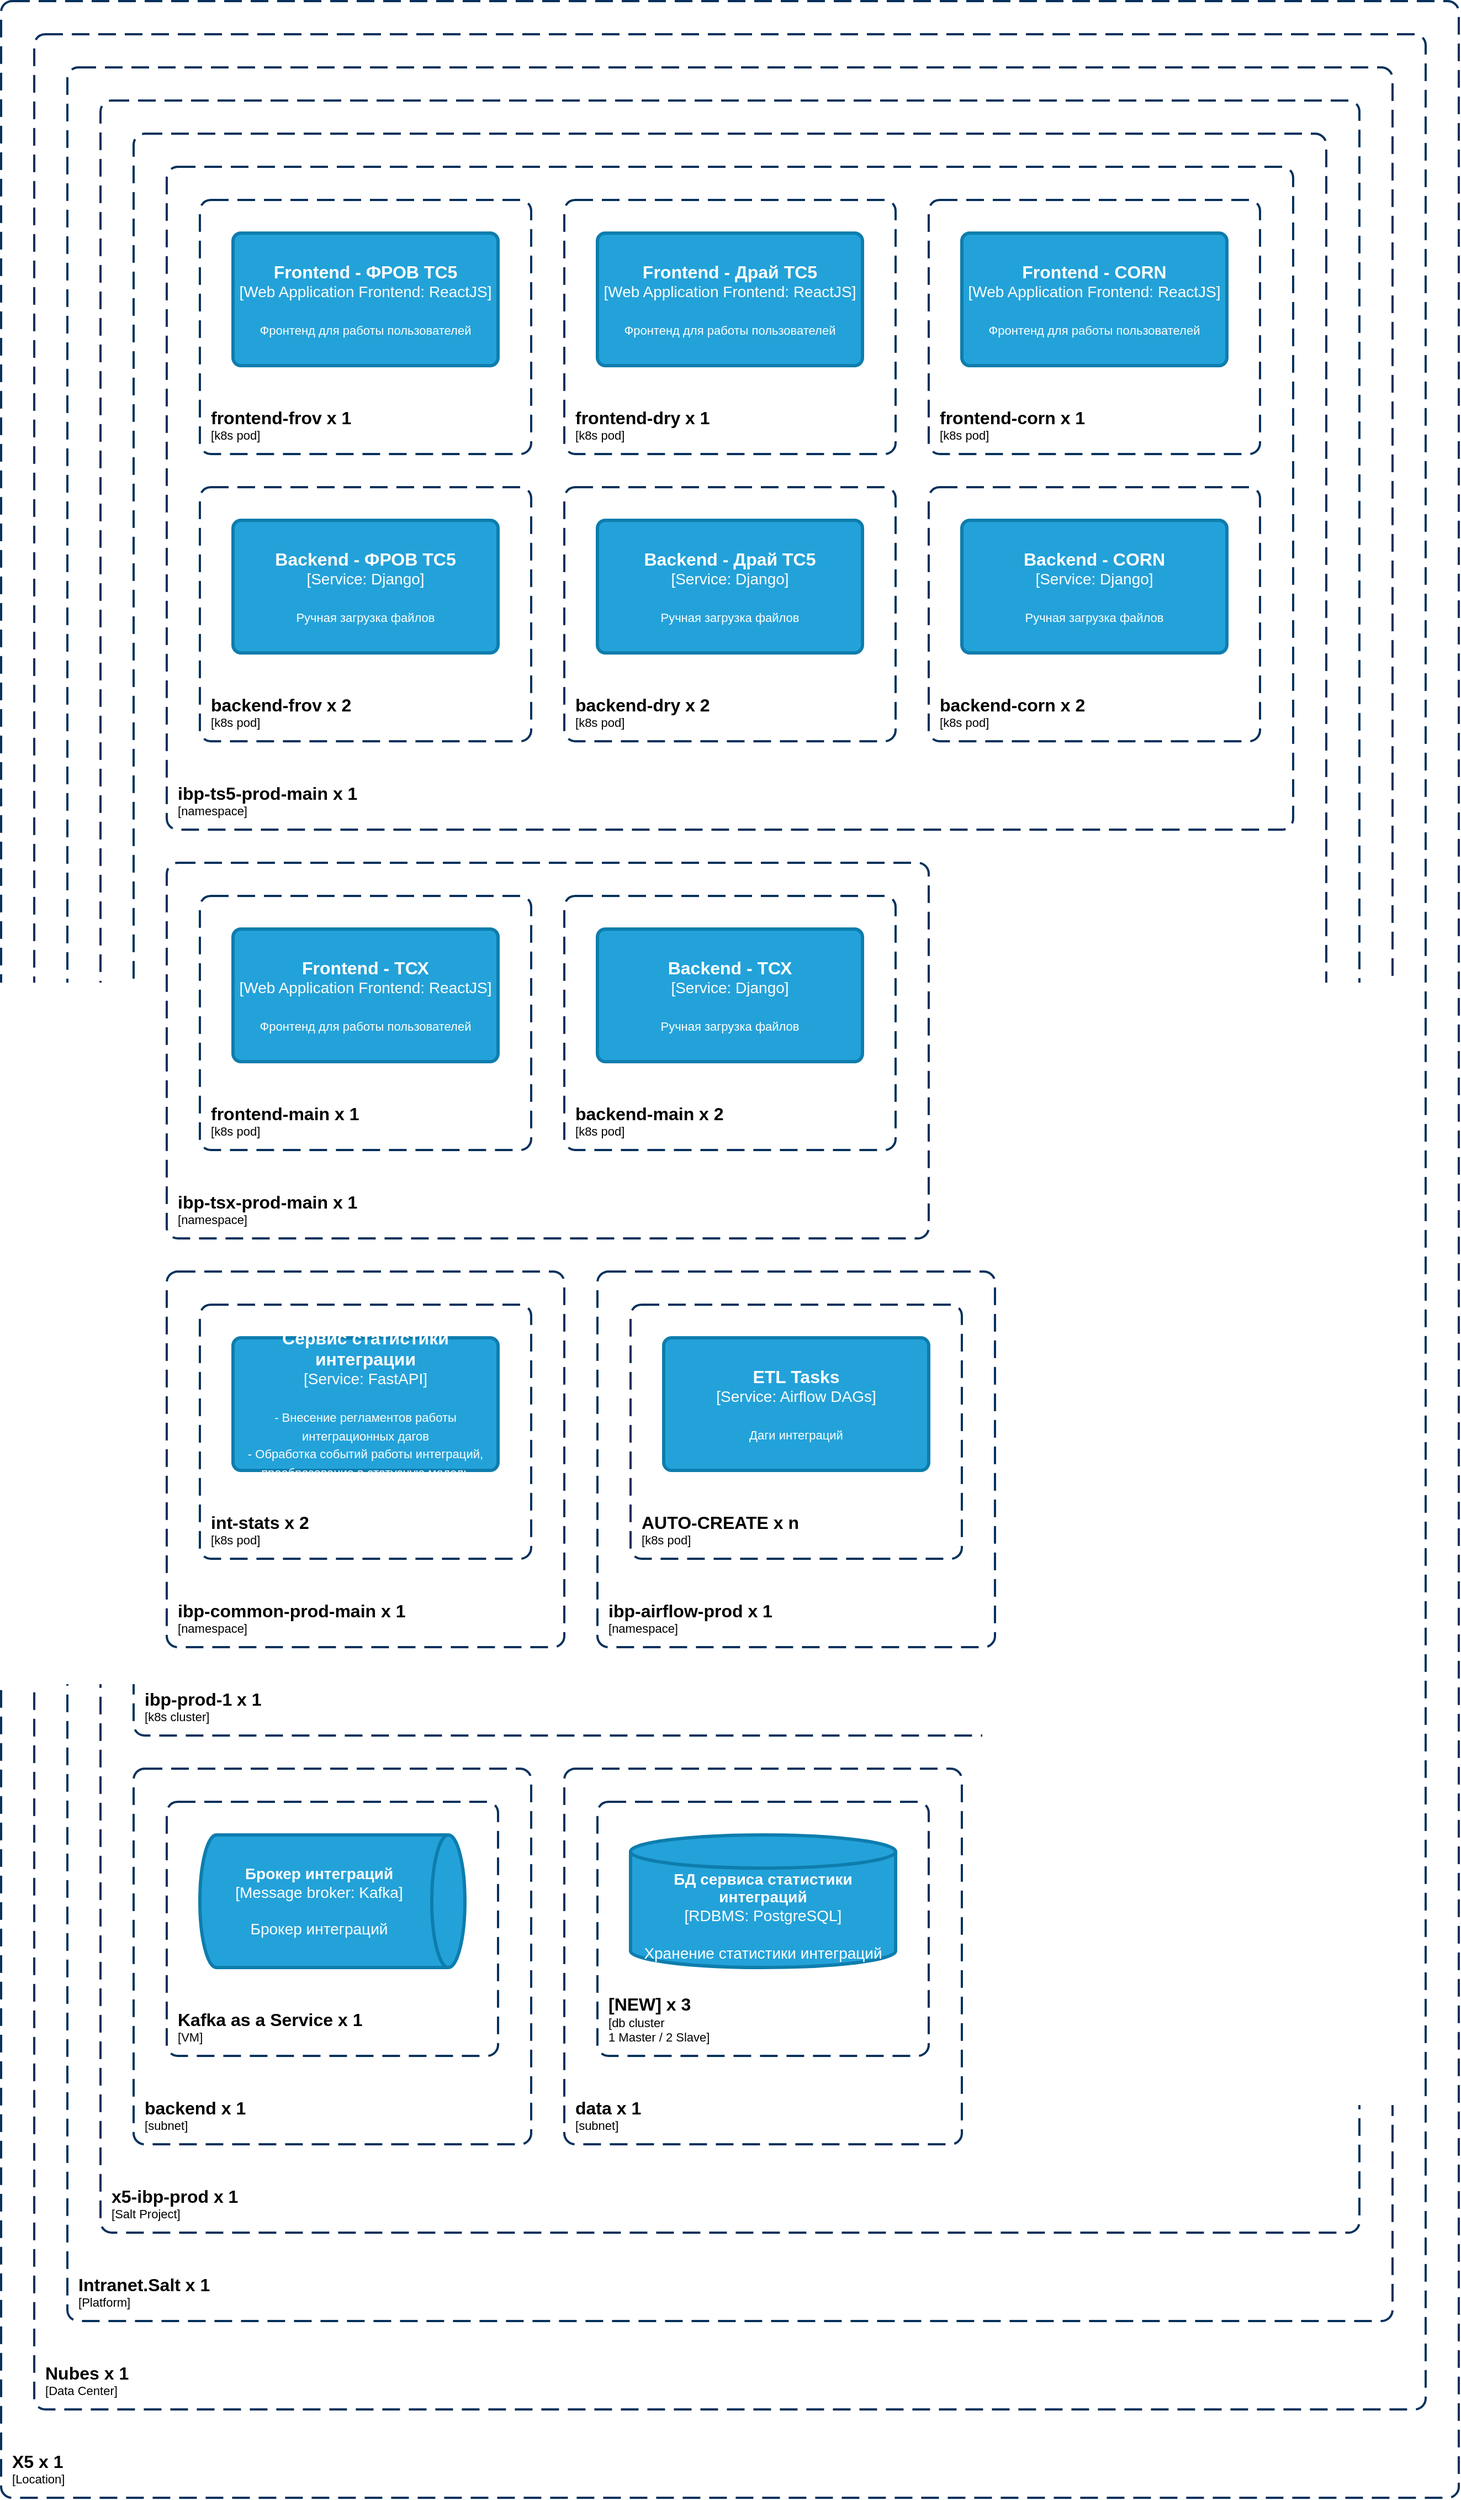 <?xml version="1.0" encoding="UTF-8"?>
<mxfile version="20.8.16" type="device"><diagram name="Page-1" id="architecture_diagram"><mxGraphModel dx="1420" dy="893" grid="1" gridSize="10" guides="1" tooltips="1" connect="1" arrows="1" fold="1" page="1" pageScale="1" pageWidth="850" pageHeight="1100" math="0" shadow="0"><root><mxCell id="0" /><mxCell id="1" parent="0" /><object placeholders="1" c4Name="X5" label="&lt;font style=&quot;font-size: 16px&quot;&gt;&lt;b&gt;&lt;div style=&quot;text-align: left&quot;&gt;%c4Name% x %c4Instances%&lt;/div&gt;&lt;/b&gt;&lt;/font&gt;&lt;div style=&quot;text-align: left&quot;&gt;[&lt;span style=&quot;background-color: initial;&quot;&gt;%c4Specifications%]&lt;/span&gt;&lt;/div&gt;" c4Instances="1" c4Specifications="Location" id="2"><mxCell style="rounded=1;fontSize=11;whiteSpace=wrap;html=1;dashed=1;arcSize=20;fillColor=none;strokeColor=#06315C;fontColor=#000;labelBackgroundColor=none;align=left;verticalAlign=bottom;labelBorderColor=none;spacingTop=0;spacing=10;dashPattern=8 4;metaEdit=1;rotatable=0;perimeter=rectanglePerimeter;noLabel=0;labelPadding=0;allowArrows=0;;connectable=1;expand=0;recursiveResize=0;editable=1;pointerEvents=0;absoluteArcSize=1;points=[[0.25,0,0],[0.5,0,0],[0.75,0,0],[1,0.25,0],[1,0.5,0],[1,0.75,0],[0.75,1,0],[0.5,1,0],[0.25,1,0],[0,0.75,0],[0,0.5,0],[0,0.25,0]];strokeWidth=2;container=1;imageAlign=right;imageVerticalAlign=bottom;direction=east;collapsible=0;" vertex="1" parent="None"><mxGeometry x="0" y="0" width="1320" height="2260" as="geometry" /></mxCell></object><object placeholders="1" c4Name="Nubes" label="&lt;font style=&quot;font-size: 16px&quot;&gt;&lt;b&gt;&lt;div style=&quot;text-align: left&quot;&gt;%c4Name% x %c4Instances%&lt;/div&gt;&lt;/b&gt;&lt;/font&gt;&lt;div style=&quot;text-align: left&quot;&gt;[&lt;span style=&quot;background-color: initial;&quot;&gt;%c4Specifications%]&lt;/span&gt;&lt;/div&gt;" c4Instances="1" c4Specifications="Data Center" id="3"><mxCell style="rounded=1;fontSize=11;whiteSpace=wrap;html=1;dashed=1;arcSize=20;fillColor=none;strokeColor=#06315C;fontColor=#000;labelBackgroundColor=none;align=left;verticalAlign=bottom;labelBorderColor=none;spacingTop=0;spacing=10;dashPattern=8 4;metaEdit=1;rotatable=0;perimeter=rectanglePerimeter;noLabel=0;labelPadding=0;allowArrows=0;;connectable=1;expand=0;recursiveResize=0;editable=1;pointerEvents=0;absoluteArcSize=1;points=[[0.25,0,0],[0.5,0,0],[0.75,0,0],[1,0.25,0],[1,0.5,0],[1,0.75,0],[0.75,1,0],[0.5,1,0],[0.25,1,0],[0,0.75,0],[0,0.5,0],[0,0.25,0]];strokeWidth=2;container=1;imageAlign=right;imageVerticalAlign=bottom;direction=east;collapsible=0;" vertex="1" parent="2"><mxGeometry x="30" y="30" width="1260" height="2150" as="geometry" /></mxCell></object><object placeholders="1" c4Name="Intranet.Salt" label="&lt;font style=&quot;font-size: 16px&quot;&gt;&lt;b&gt;&lt;div style=&quot;text-align: left&quot;&gt;%c4Name% x %c4Instances%&lt;/div&gt;&lt;/b&gt;&lt;/font&gt;&lt;div style=&quot;text-align: left&quot;&gt;[&lt;span style=&quot;background-color: initial;&quot;&gt;%c4Specifications%]&lt;/span&gt;&lt;/div&gt;" c4Instances="1" c4Specifications="Platform" id="4"><mxCell style="rounded=1;fontSize=11;whiteSpace=wrap;html=1;dashed=1;arcSize=20;fillColor=none;strokeColor=#06315C;fontColor=#000;labelBackgroundColor=none;align=left;verticalAlign=bottom;labelBorderColor=none;spacingTop=0;spacing=10;dashPattern=8 4;metaEdit=1;rotatable=0;perimeter=rectanglePerimeter;noLabel=0;labelPadding=0;allowArrows=0;;connectable=1;expand=0;recursiveResize=0;editable=1;pointerEvents=0;absoluteArcSize=1;points=[[0.25,0,0],[0.5,0,0],[0.75,0,0],[1,0.25,0],[1,0.5,0],[1,0.75,0],[0.75,1,0],[0.5,1,0],[0.25,1,0],[0,0.75,0],[0,0.5,0],[0,0.25,0]];strokeWidth=2;container=1;imageAlign=right;imageVerticalAlign=bottom;direction=east;collapsible=0;" vertex="1" parent="3"><mxGeometry x="30" y="30" width="1200" height="2040" as="geometry" /></mxCell></object><object placeholders="1" c4Name="x5-ibp-prod" label="&lt;font style=&quot;font-size: 16px&quot;&gt;&lt;b&gt;&lt;div style=&quot;text-align: left&quot;&gt;%c4Name% x %c4Instances%&lt;/div&gt;&lt;/b&gt;&lt;/font&gt;&lt;div style=&quot;text-align: left&quot;&gt;[&lt;span style=&quot;background-color: initial;&quot;&gt;%c4Specifications%]&lt;/span&gt;&lt;/div&gt;" c4Instances="1" c4Specifications="Salt Project" id="5"><mxCell style="rounded=1;fontSize=11;whiteSpace=wrap;html=1;dashed=1;arcSize=20;fillColor=none;strokeColor=#06315C;fontColor=#000;labelBackgroundColor=none;align=left;verticalAlign=bottom;labelBorderColor=none;spacingTop=0;spacing=10;dashPattern=8 4;metaEdit=1;rotatable=0;perimeter=rectanglePerimeter;noLabel=0;labelPadding=0;allowArrows=0;;connectable=1;expand=0;recursiveResize=0;editable=1;pointerEvents=0;absoluteArcSize=1;points=[[0.25,0,0],[0.5,0,0],[0.75,0,0],[1,0.25,0],[1,0.5,0],[1,0.75,0],[0.75,1,0],[0.5,1,0],[0.25,1,0],[0,0.75,0],[0,0.5,0],[0,0.25,0]];strokeWidth=2;container=1;imageAlign=right;imageVerticalAlign=bottom;direction=east;collapsible=0;" vertex="1" parent="4"><mxGeometry x="30" y="30" width="1140" height="1930" as="geometry" /></mxCell></object><object placeholders="1" c4Name="ibp-prod-1" label="&lt;font style=&quot;font-size: 16px&quot;&gt;&lt;b&gt;&lt;div style=&quot;text-align: left&quot;&gt;%c4Name% x %c4Instances%&lt;/div&gt;&lt;/b&gt;&lt;/font&gt;&lt;div style=&quot;text-align: left&quot;&gt;[&lt;span style=&quot;background-color: initial;&quot;&gt;%c4Specifications%]&lt;/span&gt;&lt;/div&gt;" c4Instances="1" c4Specifications="k8s cluster" id="6"><mxCell style="rounded=1;fontSize=11;whiteSpace=wrap;html=1;dashed=1;arcSize=20;fillColor=none;strokeColor=#06315C;fontColor=#000;labelBackgroundColor=none;align=left;verticalAlign=bottom;labelBorderColor=none;spacingTop=0;spacing=10;dashPattern=8 4;metaEdit=1;rotatable=0;perimeter=rectanglePerimeter;noLabel=0;labelPadding=0;allowArrows=0;;connectable=1;expand=0;recursiveResize=0;editable=1;pointerEvents=0;absoluteArcSize=1;points=[[0.25,0,0],[0.5,0,0],[0.75,0,0],[1,0.25,0],[1,0.5,0],[1,0.75,0],[0.75,1,0],[0.5,1,0],[0.25,1,0],[0,0.75,0],[0,0.5,0],[0,0.25,0]];strokeWidth=2;container=1;imageAlign=right;imageVerticalAlign=bottom;direction=east;collapsible=0;" vertex="1" parent="5"><mxGeometry x="30" y="30" width="1080" height="1450" as="geometry" /></mxCell></object><object placeholders="1" c4Name="ibp-ts5-prod-main" label="&lt;font style=&quot;font-size: 16px&quot;&gt;&lt;b&gt;&lt;div style=&quot;text-align: left&quot;&gt;%c4Name% x %c4Instances%&lt;/div&gt;&lt;/b&gt;&lt;/font&gt;&lt;div style=&quot;text-align: left&quot;&gt;[&lt;span style=&quot;background-color: initial;&quot;&gt;%c4Specifications%]&lt;/span&gt;&lt;/div&gt;" c4Instances="1" c4Specifications="namespace" id="7"><mxCell style="rounded=1;fontSize=11;whiteSpace=wrap;html=1;dashed=1;arcSize=20;fillColor=none;strokeColor=#06315C;fontColor=#000;labelBackgroundColor=none;align=left;verticalAlign=bottom;labelBorderColor=none;spacingTop=0;spacing=10;dashPattern=8 4;metaEdit=1;rotatable=0;perimeter=rectanglePerimeter;noLabel=0;labelPadding=0;allowArrows=0;;connectable=1;expand=0;recursiveResize=0;editable=1;pointerEvents=0;absoluteArcSize=1;points=[[0.25,0,0],[0.5,0,0],[0.75,0,0],[1,0.25,0],[1,0.5,0],[1,0.75,0],[0.75,1,0],[0.5,1,0],[0.25,1,0],[0,0.75,0],[0,0.5,0],[0,0.25,0]];strokeWidth=2;container=1;imageAlign=right;imageVerticalAlign=bottom;direction=east;collapsible=0;" vertex="1" parent="6"><mxGeometry x="30" y="30" width="1020" height="600" as="geometry" /></mxCell></object><object placeholders="1" c4Name="frontend-frov" label="&lt;font style=&quot;font-size: 16px&quot;&gt;&lt;b&gt;&lt;div style=&quot;text-align: left&quot;&gt;%c4Name% x %c4Instances%&lt;/div&gt;&lt;/b&gt;&lt;/font&gt;&lt;div style=&quot;text-align: left&quot;&gt;[&lt;span style=&quot;background-color: initial;&quot;&gt;%c4Specifications%]&lt;/span&gt;&lt;/div&gt;" c4Instances="1" c4Specifications="k8s pod" id="8"><mxCell style="rounded=1;fontSize=11;whiteSpace=wrap;html=1;dashed=1;arcSize=20;fillColor=none;strokeColor=#06315C;fontColor=#000;labelBackgroundColor=none;align=left;verticalAlign=bottom;labelBorderColor=none;spacingTop=0;spacing=10;dashPattern=8 4;metaEdit=1;rotatable=0;perimeter=rectanglePerimeter;noLabel=0;labelPadding=0;allowArrows=0;;connectable=1;expand=0;recursiveResize=0;editable=1;pointerEvents=0;absoluteArcSize=1;points=[[0.25,0,0],[0.5,0,0],[0.75,0,0],[1,0.25,0],[1,0.5,0],[1,0.75,0],[0.75,1,0],[0.5,1,0],[0.25,1,0],[0,0.75,0],[0,0.5,0],[0,0.25,0]];strokeWidth=2;container=1;imageAlign=right;imageVerticalAlign=bottom;direction=east;collapsible=0;" vertex="1" parent="7"><mxGeometry x="30" y="30" width="300" height="230" as="geometry" /></mxCell></object><object placeholders="1" c4Name="Frontend - ФРОВ ТС5" c4Type="Web Application Frontend" c4Technology="ReactJS" c4Description="Фронтенд для работы пользователей" label="&lt;font style=&quot;font-size: 16px&quot;&gt;&lt;b&gt;%c4Name%&lt;/b&gt;&lt;/font&gt;&lt;div&gt;[%c4Type%: %c4Technology%]&lt;/div&gt;&lt;br&gt;&lt;div&gt;&lt;font style=&quot;font-size: 11px&quot;&gt;%c4Description%&lt;/font&gt;&lt;/div&gt;" id="9"><mxCell style="rounded=1;whiteSpace=wrap;html=1;labelBackgroundColor=none;fillColor=#23A2D9;fontColor=#ffffff;align=center;arcSize=6;strokeColor=#0E7DAD;metaEdit=1;resizable=1;points=[[0.25,0,0],[0.5,0,0],[0.75,0,0],[1,0.25,0],[1,0.5,0],[1,0.75,0],[0.75,1,0],[0.5,1,0],[0.25,1,0],[0,0.75,0],[0,0.5,0],[0,0.25,0]];fontSize=14;strokeWidth=3;allowArrows=0;rotatable=0;" vertex="1" parent="8"><mxGeometry x="30" y="30" width="240" height="120" as="geometry" /></mxCell></object><object placeholders="1" c4Name="frontend-dry" label="&lt;font style=&quot;font-size: 16px&quot;&gt;&lt;b&gt;&lt;div style=&quot;text-align: left&quot;&gt;%c4Name% x %c4Instances%&lt;/div&gt;&lt;/b&gt;&lt;/font&gt;&lt;div style=&quot;text-align: left&quot;&gt;[&lt;span style=&quot;background-color: initial;&quot;&gt;%c4Specifications%]&lt;/span&gt;&lt;/div&gt;" c4Instances="1" c4Specifications="k8s pod" id="10"><mxCell style="rounded=1;fontSize=11;whiteSpace=wrap;html=1;dashed=1;arcSize=20;fillColor=none;strokeColor=#06315C;fontColor=#000;labelBackgroundColor=none;align=left;verticalAlign=bottom;labelBorderColor=none;spacingTop=0;spacing=10;dashPattern=8 4;metaEdit=1;rotatable=0;perimeter=rectanglePerimeter;noLabel=0;labelPadding=0;allowArrows=0;;connectable=1;expand=0;recursiveResize=0;editable=1;pointerEvents=0;absoluteArcSize=1;points=[[0.25,0,0],[0.5,0,0],[0.75,0,0],[1,0.25,0],[1,0.5,0],[1,0.75,0],[0.75,1,0],[0.5,1,0],[0.25,1,0],[0,0.75,0],[0,0.5,0],[0,0.25,0]];strokeWidth=2;container=1;imageAlign=right;imageVerticalAlign=bottom;direction=east;collapsible=0;" vertex="1" parent="7"><mxGeometry x="360" y="30" width="300" height="230" as="geometry" /></mxCell></object><object placeholders="1" c4Name="Frontend - Драй ТС5" c4Type="Web Application Frontend" c4Technology="ReactJS" c4Description="Фронтенд для работы пользователей" label="&lt;font style=&quot;font-size: 16px&quot;&gt;&lt;b&gt;%c4Name%&lt;/b&gt;&lt;/font&gt;&lt;div&gt;[%c4Type%: %c4Technology%]&lt;/div&gt;&lt;br&gt;&lt;div&gt;&lt;font style=&quot;font-size: 11px&quot;&gt;%c4Description%&lt;/font&gt;&lt;/div&gt;" id="11"><mxCell style="rounded=1;whiteSpace=wrap;html=1;labelBackgroundColor=none;fillColor=#23A2D9;fontColor=#ffffff;align=center;arcSize=6;strokeColor=#0E7DAD;metaEdit=1;resizable=1;points=[[0.25,0,0],[0.5,0,0],[0.75,0,0],[1,0.25,0],[1,0.5,0],[1,0.75,0],[0.75,1,0],[0.5,1,0],[0.25,1,0],[0,0.75,0],[0,0.5,0],[0,0.25,0]];fontSize=14;strokeWidth=3;allowArrows=0;rotatable=0;" vertex="1" parent="10"><mxGeometry x="30" y="30" width="240" height="120" as="geometry" /></mxCell></object><object placeholders="1" c4Name="frontend-corn" label="&lt;font style=&quot;font-size: 16px&quot;&gt;&lt;b&gt;&lt;div style=&quot;text-align: left&quot;&gt;%c4Name% x %c4Instances%&lt;/div&gt;&lt;/b&gt;&lt;/font&gt;&lt;div style=&quot;text-align: left&quot;&gt;[&lt;span style=&quot;background-color: initial;&quot;&gt;%c4Specifications%]&lt;/span&gt;&lt;/div&gt;" c4Instances="1" c4Specifications="k8s pod" id="12"><mxCell style="rounded=1;fontSize=11;whiteSpace=wrap;html=1;dashed=1;arcSize=20;fillColor=none;strokeColor=#06315C;fontColor=#000;labelBackgroundColor=none;align=left;verticalAlign=bottom;labelBorderColor=none;spacingTop=0;spacing=10;dashPattern=8 4;metaEdit=1;rotatable=0;perimeter=rectanglePerimeter;noLabel=0;labelPadding=0;allowArrows=0;;connectable=1;expand=0;recursiveResize=0;editable=1;pointerEvents=0;absoluteArcSize=1;points=[[0.25,0,0],[0.5,0,0],[0.75,0,0],[1,0.25,0],[1,0.5,0],[1,0.75,0],[0.75,1,0],[0.5,1,0],[0.25,1,0],[0,0.75,0],[0,0.5,0],[0,0.25,0]];strokeWidth=2;container=1;imageAlign=right;imageVerticalAlign=bottom;direction=east;collapsible=0;" vertex="1" parent="7"><mxGeometry x="690" y="30" width="300" height="230" as="geometry" /></mxCell></object><object placeholders="1" c4Name="Frontend - CORN" c4Type="Web Application Frontend" c4Technology="ReactJS" c4Description="Фронтенд для работы пользователей" label="&lt;font style=&quot;font-size: 16px&quot;&gt;&lt;b&gt;%c4Name%&lt;/b&gt;&lt;/font&gt;&lt;div&gt;[%c4Type%: %c4Technology%]&lt;/div&gt;&lt;br&gt;&lt;div&gt;&lt;font style=&quot;font-size: 11px&quot;&gt;%c4Description%&lt;/font&gt;&lt;/div&gt;" id="13"><mxCell style="rounded=1;whiteSpace=wrap;html=1;labelBackgroundColor=none;fillColor=#23A2D9;fontColor=#ffffff;align=center;arcSize=6;strokeColor=#0E7DAD;metaEdit=1;resizable=1;points=[[0.25,0,0],[0.5,0,0],[0.75,0,0],[1,0.25,0],[1,0.5,0],[1,0.75,0],[0.75,1,0],[0.5,1,0],[0.25,1,0],[0,0.75,0],[0,0.5,0],[0,0.25,0]];fontSize=14;strokeWidth=3;allowArrows=0;rotatable=0;" vertex="1" parent="12"><mxGeometry x="30" y="30" width="240" height="120" as="geometry" /></mxCell></object><object placeholders="1" c4Name="backend-frov" label="&lt;font style=&quot;font-size: 16px&quot;&gt;&lt;b&gt;&lt;div style=&quot;text-align: left&quot;&gt;%c4Name% x %c4Instances%&lt;/div&gt;&lt;/b&gt;&lt;/font&gt;&lt;div style=&quot;text-align: left&quot;&gt;[&lt;span style=&quot;background-color: initial;&quot;&gt;%c4Specifications%]&lt;/span&gt;&lt;/div&gt;" c4Instances="2" c4Specifications="k8s pod" id="14"><mxCell style="rounded=1;fontSize=11;whiteSpace=wrap;html=1;dashed=1;arcSize=20;fillColor=none;strokeColor=#06315C;fontColor=#000;labelBackgroundColor=none;align=left;verticalAlign=bottom;labelBorderColor=none;spacingTop=0;spacing=10;dashPattern=8 4;metaEdit=1;rotatable=0;perimeter=rectanglePerimeter;noLabel=0;labelPadding=0;allowArrows=0;;connectable=1;expand=0;recursiveResize=0;editable=1;pointerEvents=0;absoluteArcSize=1;points=[[0.25,0,0],[0.5,0,0],[0.75,0,0],[1,0.25,0],[1,0.5,0],[1,0.75,0],[0.75,1,0],[0.5,1,0],[0.25,1,0],[0,0.75,0],[0,0.5,0],[0,0.25,0]];strokeWidth=2;container=1;imageAlign=right;imageVerticalAlign=bottom;direction=east;collapsible=0;" vertex="1" parent="7"><mxGeometry x="30" y="290" width="300" height="230" as="geometry" /></mxCell></object><object placeholders="1" c4Name="Backend - ФРОВ ТС5" c4Type="Service" c4Technology="Django" c4Description="Ручная загрузка файлов" label="&lt;font style=&quot;font-size: 16px&quot;&gt;&lt;b&gt;%c4Name%&lt;/b&gt;&lt;/font&gt;&lt;div&gt;[%c4Type%: %c4Technology%]&lt;/div&gt;&lt;br&gt;&lt;div&gt;&lt;font style=&quot;font-size: 11px&quot;&gt;%c4Description%&lt;/font&gt;&lt;/div&gt;" id="15"><mxCell style="rounded=1;whiteSpace=wrap;html=1;labelBackgroundColor=none;fillColor=#23A2D9;fontColor=#ffffff;align=center;arcSize=6;strokeColor=#0E7DAD;metaEdit=1;resizable=1;points=[[0.25,0,0],[0.5,0,0],[0.75,0,0],[1,0.25,0],[1,0.5,0],[1,0.75,0],[0.75,1,0],[0.5,1,0],[0.25,1,0],[0,0.75,0],[0,0.5,0],[0,0.25,0]];fontSize=14;strokeWidth=3;allowArrows=0;rotatable=0;" vertex="1" parent="14"><mxGeometry x="30" y="30" width="240" height="120" as="geometry" /></mxCell></object><object placeholders="1" c4Name="backend-dry" label="&lt;font style=&quot;font-size: 16px&quot;&gt;&lt;b&gt;&lt;div style=&quot;text-align: left&quot;&gt;%c4Name% x %c4Instances%&lt;/div&gt;&lt;/b&gt;&lt;/font&gt;&lt;div style=&quot;text-align: left&quot;&gt;[&lt;span style=&quot;background-color: initial;&quot;&gt;%c4Specifications%]&lt;/span&gt;&lt;/div&gt;" c4Instances="2" c4Specifications="k8s pod" id="16"><mxCell style="rounded=1;fontSize=11;whiteSpace=wrap;html=1;dashed=1;arcSize=20;fillColor=none;strokeColor=#06315C;fontColor=#000;labelBackgroundColor=none;align=left;verticalAlign=bottom;labelBorderColor=none;spacingTop=0;spacing=10;dashPattern=8 4;metaEdit=1;rotatable=0;perimeter=rectanglePerimeter;noLabel=0;labelPadding=0;allowArrows=0;;connectable=1;expand=0;recursiveResize=0;editable=1;pointerEvents=0;absoluteArcSize=1;points=[[0.25,0,0],[0.5,0,0],[0.75,0,0],[1,0.25,0],[1,0.5,0],[1,0.75,0],[0.75,1,0],[0.5,1,0],[0.25,1,0],[0,0.75,0],[0,0.5,0],[0,0.25,0]];strokeWidth=2;container=1;imageAlign=right;imageVerticalAlign=bottom;direction=east;collapsible=0;" vertex="1" parent="7"><mxGeometry x="360" y="290" width="300" height="230" as="geometry" /></mxCell></object><object placeholders="1" c4Name="Backend - Драй ТС5" c4Type="Service" c4Technology="Django" c4Description="Ручная загрузка файлов" label="&lt;font style=&quot;font-size: 16px&quot;&gt;&lt;b&gt;%c4Name%&lt;/b&gt;&lt;/font&gt;&lt;div&gt;[%c4Type%: %c4Technology%]&lt;/div&gt;&lt;br&gt;&lt;div&gt;&lt;font style=&quot;font-size: 11px&quot;&gt;%c4Description%&lt;/font&gt;&lt;/div&gt;" id="17"><mxCell style="rounded=1;whiteSpace=wrap;html=1;labelBackgroundColor=none;fillColor=#23A2D9;fontColor=#ffffff;align=center;arcSize=6;strokeColor=#0E7DAD;metaEdit=1;resizable=1;points=[[0.25,0,0],[0.5,0,0],[0.75,0,0],[1,0.25,0],[1,0.5,0],[1,0.75,0],[0.75,1,0],[0.5,1,0],[0.25,1,0],[0,0.75,0],[0,0.5,0],[0,0.25,0]];fontSize=14;strokeWidth=3;allowArrows=0;rotatable=0;" vertex="1" parent="16"><mxGeometry x="30" y="30" width="240" height="120" as="geometry" /></mxCell></object><object placeholders="1" c4Name="backend-corn" label="&lt;font style=&quot;font-size: 16px&quot;&gt;&lt;b&gt;&lt;div style=&quot;text-align: left&quot;&gt;%c4Name% x %c4Instances%&lt;/div&gt;&lt;/b&gt;&lt;/font&gt;&lt;div style=&quot;text-align: left&quot;&gt;[&lt;span style=&quot;background-color: initial;&quot;&gt;%c4Specifications%]&lt;/span&gt;&lt;/div&gt;" c4Instances="2" c4Specifications="k8s pod" id="18"><mxCell style="rounded=1;fontSize=11;whiteSpace=wrap;html=1;dashed=1;arcSize=20;fillColor=none;strokeColor=#06315C;fontColor=#000;labelBackgroundColor=none;align=left;verticalAlign=bottom;labelBorderColor=none;spacingTop=0;spacing=10;dashPattern=8 4;metaEdit=1;rotatable=0;perimeter=rectanglePerimeter;noLabel=0;labelPadding=0;allowArrows=0;;connectable=1;expand=0;recursiveResize=0;editable=1;pointerEvents=0;absoluteArcSize=1;points=[[0.25,0,0],[0.5,0,0],[0.75,0,0],[1,0.25,0],[1,0.5,0],[1,0.75,0],[0.75,1,0],[0.5,1,0],[0.25,1,0],[0,0.75,0],[0,0.5,0],[0,0.25,0]];strokeWidth=2;container=1;imageAlign=right;imageVerticalAlign=bottom;direction=east;collapsible=0;" vertex="1" parent="7"><mxGeometry x="690" y="290" width="300" height="230" as="geometry" /></mxCell></object><object placeholders="1" c4Name="Backend - CORN" c4Type="Service" c4Technology="Django" c4Description="Ручная загрузка файлов" label="&lt;font style=&quot;font-size: 16px&quot;&gt;&lt;b&gt;%c4Name%&lt;/b&gt;&lt;/font&gt;&lt;div&gt;[%c4Type%: %c4Technology%]&lt;/div&gt;&lt;br&gt;&lt;div&gt;&lt;font style=&quot;font-size: 11px&quot;&gt;%c4Description%&lt;/font&gt;&lt;/div&gt;" id="19"><mxCell style="rounded=1;whiteSpace=wrap;html=1;labelBackgroundColor=none;fillColor=#23A2D9;fontColor=#ffffff;align=center;arcSize=6;strokeColor=#0E7DAD;metaEdit=1;resizable=1;points=[[0.25,0,0],[0.5,0,0],[0.75,0,0],[1,0.25,0],[1,0.5,0],[1,0.75,0],[0.75,1,0],[0.5,1,0],[0.25,1,0],[0,0.75,0],[0,0.5,0],[0,0.25,0]];fontSize=14;strokeWidth=3;allowArrows=0;rotatable=0;" vertex="1" parent="18"><mxGeometry x="30" y="30" width="240" height="120" as="geometry" /></mxCell></object><object placeholders="1" c4Name="ibp-tsx-prod-main" label="&lt;font style=&quot;font-size: 16px&quot;&gt;&lt;b&gt;&lt;div style=&quot;text-align: left&quot;&gt;%c4Name% x %c4Instances%&lt;/div&gt;&lt;/b&gt;&lt;/font&gt;&lt;div style=&quot;text-align: left&quot;&gt;[&lt;span style=&quot;background-color: initial;&quot;&gt;%c4Specifications%]&lt;/span&gt;&lt;/div&gt;" c4Instances="1" c4Specifications="namespace" id="20"><mxCell style="rounded=1;fontSize=11;whiteSpace=wrap;html=1;dashed=1;arcSize=20;fillColor=none;strokeColor=#06315C;fontColor=#000;labelBackgroundColor=none;align=left;verticalAlign=bottom;labelBorderColor=none;spacingTop=0;spacing=10;dashPattern=8 4;metaEdit=1;rotatable=0;perimeter=rectanglePerimeter;noLabel=0;labelPadding=0;allowArrows=0;;connectable=1;expand=0;recursiveResize=0;editable=1;pointerEvents=0;absoluteArcSize=1;points=[[0.25,0,0],[0.5,0,0],[0.75,0,0],[1,0.25,0],[1,0.5,0],[1,0.75,0],[0.75,1,0],[0.5,1,0],[0.25,1,0],[0,0.75,0],[0,0.5,0],[0,0.25,0]];strokeWidth=2;container=1;imageAlign=right;imageVerticalAlign=bottom;direction=east;collapsible=0;" vertex="1" parent="6"><mxGeometry x="30" y="660" width="690" height="340" as="geometry" /></mxCell></object><object placeholders="1" c4Name="frontend-main" label="&lt;font style=&quot;font-size: 16px&quot;&gt;&lt;b&gt;&lt;div style=&quot;text-align: left&quot;&gt;%c4Name% x %c4Instances%&lt;/div&gt;&lt;/b&gt;&lt;/font&gt;&lt;div style=&quot;text-align: left&quot;&gt;[&lt;span style=&quot;background-color: initial;&quot;&gt;%c4Specifications%]&lt;/span&gt;&lt;/div&gt;" c4Instances="1" c4Specifications="k8s pod" id="21"><mxCell style="rounded=1;fontSize=11;whiteSpace=wrap;html=1;dashed=1;arcSize=20;fillColor=none;strokeColor=#06315C;fontColor=#000;labelBackgroundColor=none;align=left;verticalAlign=bottom;labelBorderColor=none;spacingTop=0;spacing=10;dashPattern=8 4;metaEdit=1;rotatable=0;perimeter=rectanglePerimeter;noLabel=0;labelPadding=0;allowArrows=0;;connectable=1;expand=0;recursiveResize=0;editable=1;pointerEvents=0;absoluteArcSize=1;points=[[0.25,0,0],[0.5,0,0],[0.75,0,0],[1,0.25,0],[1,0.5,0],[1,0.75,0],[0.75,1,0],[0.5,1,0],[0.25,1,0],[0,0.75,0],[0,0.5,0],[0,0.25,0]];strokeWidth=2;container=1;imageAlign=right;imageVerticalAlign=bottom;direction=east;collapsible=0;" vertex="1" parent="20"><mxGeometry x="30" y="30" width="300" height="230" as="geometry" /></mxCell></object><object placeholders="1" c4Name="Frontend - ТСХ" c4Type="Web Application Frontend" c4Technology="ReactJS" c4Description="Фронтенд для работы пользователей" label="&lt;font style=&quot;font-size: 16px&quot;&gt;&lt;b&gt;%c4Name%&lt;/b&gt;&lt;/font&gt;&lt;div&gt;[%c4Type%: %c4Technology%]&lt;/div&gt;&lt;br&gt;&lt;div&gt;&lt;font style=&quot;font-size: 11px&quot;&gt;%c4Description%&lt;/font&gt;&lt;/div&gt;" id="22"><mxCell style="rounded=1;whiteSpace=wrap;html=1;labelBackgroundColor=none;fillColor=#23A2D9;fontColor=#ffffff;align=center;arcSize=6;strokeColor=#0E7DAD;metaEdit=1;resizable=1;points=[[0.25,0,0],[0.5,0,0],[0.75,0,0],[1,0.25,0],[1,0.5,0],[1,0.75,0],[0.75,1,0],[0.5,1,0],[0.25,1,0],[0,0.75,0],[0,0.5,0],[0,0.25,0]];fontSize=14;strokeWidth=3;allowArrows=0;rotatable=0;" vertex="1" parent="21"><mxGeometry x="30" y="30" width="240" height="120" as="geometry" /></mxCell></object><object placeholders="1" c4Name="backend-main" label="&lt;font style=&quot;font-size: 16px&quot;&gt;&lt;b&gt;&lt;div style=&quot;text-align: left&quot;&gt;%c4Name% x %c4Instances%&lt;/div&gt;&lt;/b&gt;&lt;/font&gt;&lt;div style=&quot;text-align: left&quot;&gt;[&lt;span style=&quot;background-color: initial;&quot;&gt;%c4Specifications%]&lt;/span&gt;&lt;/div&gt;" c4Instances="2" c4Specifications="k8s pod" id="23"><mxCell style="rounded=1;fontSize=11;whiteSpace=wrap;html=1;dashed=1;arcSize=20;fillColor=none;strokeColor=#06315C;fontColor=#000;labelBackgroundColor=none;align=left;verticalAlign=bottom;labelBorderColor=none;spacingTop=0;spacing=10;dashPattern=8 4;metaEdit=1;rotatable=0;perimeter=rectanglePerimeter;noLabel=0;labelPadding=0;allowArrows=0;;connectable=1;expand=0;recursiveResize=0;editable=1;pointerEvents=0;absoluteArcSize=1;points=[[0.25,0,0],[0.5,0,0],[0.75,0,0],[1,0.25,0],[1,0.5,0],[1,0.75,0],[0.75,1,0],[0.5,1,0],[0.25,1,0],[0,0.75,0],[0,0.5,0],[0,0.25,0]];strokeWidth=2;container=1;imageAlign=right;imageVerticalAlign=bottom;direction=east;collapsible=0;" vertex="1" parent="20"><mxGeometry x="360" y="30" width="300" height="230" as="geometry" /></mxCell></object><object placeholders="1" c4Name="Backend - ТСХ" c4Type="Service" c4Technology="Django" c4Description="Ручная загрузка файлов" label="&lt;font style=&quot;font-size: 16px&quot;&gt;&lt;b&gt;%c4Name%&lt;/b&gt;&lt;/font&gt;&lt;div&gt;[%c4Type%: %c4Technology%]&lt;/div&gt;&lt;br&gt;&lt;div&gt;&lt;font style=&quot;font-size: 11px&quot;&gt;%c4Description%&lt;/font&gt;&lt;/div&gt;" id="24"><mxCell style="rounded=1;whiteSpace=wrap;html=1;labelBackgroundColor=none;fillColor=#23A2D9;fontColor=#ffffff;align=center;arcSize=6;strokeColor=#0E7DAD;metaEdit=1;resizable=1;points=[[0.25,0,0],[0.5,0,0],[0.75,0,0],[1,0.25,0],[1,0.5,0],[1,0.75,0],[0.75,1,0],[0.5,1,0],[0.25,1,0],[0,0.75,0],[0,0.5,0],[0,0.25,0]];fontSize=14;strokeWidth=3;allowArrows=0;rotatable=0;" vertex="1" parent="23"><mxGeometry x="30" y="30" width="240" height="120" as="geometry" /></mxCell></object><object placeholders="1" c4Name="ibp-common-prod-main" label="&lt;font style=&quot;font-size: 16px&quot;&gt;&lt;b&gt;&lt;div style=&quot;text-align: left&quot;&gt;%c4Name% x %c4Instances%&lt;/div&gt;&lt;/b&gt;&lt;/font&gt;&lt;div style=&quot;text-align: left&quot;&gt;[&lt;span style=&quot;background-color: initial;&quot;&gt;%c4Specifications%]&lt;/span&gt;&lt;/div&gt;" c4Instances="1" c4Specifications="namespace" id="25"><mxCell style="rounded=1;fontSize=11;whiteSpace=wrap;html=1;dashed=1;arcSize=20;fillColor=none;strokeColor=#06315C;fontColor=#000;labelBackgroundColor=none;align=left;verticalAlign=bottom;labelBorderColor=none;spacingTop=0;spacing=10;dashPattern=8 4;metaEdit=1;rotatable=0;perimeter=rectanglePerimeter;noLabel=0;labelPadding=0;allowArrows=0;;connectable=1;expand=0;recursiveResize=0;editable=1;pointerEvents=0;absoluteArcSize=1;points=[[0.25,0,0],[0.5,0,0],[0.75,0,0],[1,0.25,0],[1,0.5,0],[1,0.75,0],[0.75,1,0],[0.5,1,0],[0.25,1,0],[0,0.75,0],[0,0.5,0],[0,0.25,0]];strokeWidth=2;container=1;imageAlign=right;imageVerticalAlign=bottom;direction=east;collapsible=0;" vertex="1" parent="6"><mxGeometry x="30" y="1030" width="360" height="340" as="geometry" /></mxCell></object><object placeholders="1" c4Name="int-stats" label="&lt;font style=&quot;font-size: 16px&quot;&gt;&lt;b&gt;&lt;div style=&quot;text-align: left&quot;&gt;%c4Name% x %c4Instances%&lt;/div&gt;&lt;/b&gt;&lt;/font&gt;&lt;div style=&quot;text-align: left&quot;&gt;[&lt;span style=&quot;background-color: initial;&quot;&gt;%c4Specifications%]&lt;/span&gt;&lt;/div&gt;" c4Instances="2" c4Specifications="k8s pod" id="26"><mxCell style="rounded=1;fontSize=11;whiteSpace=wrap;html=1;dashed=1;arcSize=20;fillColor=none;strokeColor=#06315C;fontColor=#000;labelBackgroundColor=none;align=left;verticalAlign=bottom;labelBorderColor=none;spacingTop=0;spacing=10;dashPattern=8 4;metaEdit=1;rotatable=0;perimeter=rectanglePerimeter;noLabel=0;labelPadding=0;allowArrows=0;;connectable=1;expand=0;recursiveResize=0;editable=1;pointerEvents=0;absoluteArcSize=1;points=[[0.25,0,0],[0.5,0,0],[0.75,0,0],[1,0.25,0],[1,0.5,0],[1,0.75,0],[0.75,1,0],[0.5,1,0],[0.25,1,0],[0,0.75,0],[0,0.5,0],[0,0.25,0]];strokeWidth=2;container=1;imageAlign=right;imageVerticalAlign=bottom;direction=east;collapsible=0;" vertex="1" parent="25"><mxGeometry x="30" y="30" width="300" height="230" as="geometry" /></mxCell></object><object placeholders="1" c4Name="Сервис статистики интеграции" c4Type="Service" c4Technology="FastAPI" c4Description="- Внесение регламентов работы интеграционных дагов&#13;&#10;- Обработка событий работы интеграций, преобразование в статусную модель" label="&lt;font style=&quot;font-size: 16px&quot;&gt;&lt;b&gt;%c4Name%&lt;/b&gt;&lt;/font&gt;&lt;div&gt;[%c4Type%: %c4Technology%]&lt;/div&gt;&lt;br&gt;&lt;div&gt;&lt;font style=&quot;font-size: 11px&quot;&gt;%c4Description%&lt;/font&gt;&lt;/div&gt;" id="27"><mxCell style="rounded=1;whiteSpace=wrap;html=1;labelBackgroundColor=none;fillColor=#23A2D9;fontColor=#ffffff;align=center;arcSize=6;strokeColor=#0E7DAD;metaEdit=1;resizable=1;points=[[0.25,0,0],[0.5,0,0],[0.75,0,0],[1,0.25,0],[1,0.5,0],[1,0.75,0],[0.75,1,0],[0.5,1,0],[0.25,1,0],[0,0.75,0],[0,0.5,0],[0,0.25,0]];fontSize=14;strokeWidth=3;allowArrows=0;rotatable=0;" vertex="1" parent="26"><mxGeometry x="30" y="30" width="240" height="120" as="geometry" /></mxCell></object><object placeholders="1" c4Name="ibp-airflow-prod" label="&lt;font style=&quot;font-size: 16px&quot;&gt;&lt;b&gt;&lt;div style=&quot;text-align: left&quot;&gt;%c4Name% x %c4Instances%&lt;/div&gt;&lt;/b&gt;&lt;/font&gt;&lt;div style=&quot;text-align: left&quot;&gt;[&lt;span style=&quot;background-color: initial;&quot;&gt;%c4Specifications%]&lt;/span&gt;&lt;/div&gt;" c4Instances="1" c4Specifications="namespace" id="28"><mxCell style="rounded=1;fontSize=11;whiteSpace=wrap;html=1;dashed=1;arcSize=20;fillColor=none;strokeColor=#06315C;fontColor=#000;labelBackgroundColor=none;align=left;verticalAlign=bottom;labelBorderColor=none;spacingTop=0;spacing=10;dashPattern=8 4;metaEdit=1;rotatable=0;perimeter=rectanglePerimeter;noLabel=0;labelPadding=0;allowArrows=0;;connectable=1;expand=0;recursiveResize=0;editable=1;pointerEvents=0;absoluteArcSize=1;points=[[0.25,0,0],[0.5,0,0],[0.75,0,0],[1,0.25,0],[1,0.5,0],[1,0.75,0],[0.75,1,0],[0.5,1,0],[0.25,1,0],[0,0.75,0],[0,0.5,0],[0,0.25,0]];strokeWidth=2;container=1;imageAlign=right;imageVerticalAlign=bottom;direction=east;collapsible=0;" vertex="1" parent="6"><mxGeometry x="420" y="1030" width="360" height="340" as="geometry" /></mxCell></object><object placeholders="1" c4Name="AUTO-CREATE" label="&lt;font style=&quot;font-size: 16px&quot;&gt;&lt;b&gt;&lt;div style=&quot;text-align: left&quot;&gt;%c4Name% x %c4Instances%&lt;/div&gt;&lt;/b&gt;&lt;/font&gt;&lt;div style=&quot;text-align: left&quot;&gt;[&lt;span style=&quot;background-color: initial;&quot;&gt;%c4Specifications%]&lt;/span&gt;&lt;/div&gt;" c4Instances="n" c4Specifications="k8s pod" id="29"><mxCell style="rounded=1;fontSize=11;whiteSpace=wrap;html=1;dashed=1;arcSize=20;fillColor=none;strokeColor=#06315C;fontColor=#000;labelBackgroundColor=none;align=left;verticalAlign=bottom;labelBorderColor=none;spacingTop=0;spacing=10;dashPattern=8 4;metaEdit=1;rotatable=0;perimeter=rectanglePerimeter;noLabel=0;labelPadding=0;allowArrows=0;;connectable=1;expand=0;recursiveResize=0;editable=1;pointerEvents=0;absoluteArcSize=1;points=[[0.25,0,0],[0.5,0,0],[0.75,0,0],[1,0.25,0],[1,0.5,0],[1,0.75,0],[0.75,1,0],[0.5,1,0],[0.25,1,0],[0,0.75,0],[0,0.5,0],[0,0.25,0]];strokeWidth=2;container=1;imageAlign=right;imageVerticalAlign=bottom;direction=east;collapsible=0;" vertex="1" parent="28"><mxGeometry x="30" y="30" width="300" height="230" as="geometry" /></mxCell></object><object placeholders="1" c4Name="ETL Tasks" c4Type="Service" c4Technology="Airflow DAGs" c4Description="Даги интеграций" label="&lt;font style=&quot;font-size: 16px&quot;&gt;&lt;b&gt;%c4Name%&lt;/b&gt;&lt;/font&gt;&lt;div&gt;[%c4Type%: %c4Technology%]&lt;/div&gt;&lt;br&gt;&lt;div&gt;&lt;font style=&quot;font-size: 11px&quot;&gt;%c4Description%&lt;/font&gt;&lt;/div&gt;" id="30"><mxCell style="rounded=1;whiteSpace=wrap;html=1;labelBackgroundColor=none;fillColor=#23A2D9;fontColor=#ffffff;align=center;arcSize=6;strokeColor=#0E7DAD;metaEdit=1;resizable=1;points=[[0.25,0,0],[0.5,0,0],[0.75,0,0],[1,0.25,0],[1,0.5,0],[1,0.75,0],[0.75,1,0],[0.5,1,0],[0.25,1,0],[0,0.75,0],[0,0.5,0],[0,0.25,0]];fontSize=14;strokeWidth=3;allowArrows=0;rotatable=0;" vertex="1" parent="29"><mxGeometry x="30" y="30" width="240" height="120" as="geometry" /></mxCell></object><object placeholders="1" c4Name="backend" label="&lt;font style=&quot;font-size: 16px&quot;&gt;&lt;b&gt;&lt;div style=&quot;text-align: left&quot;&gt;%c4Name% x %c4Instances%&lt;/div&gt;&lt;/b&gt;&lt;/font&gt;&lt;div style=&quot;text-align: left&quot;&gt;[&lt;span style=&quot;background-color: initial;&quot;&gt;%c4Specifications%]&lt;/span&gt;&lt;/div&gt;" c4Instances="1" c4Specifications="subnet" id="31"><mxCell style="rounded=1;fontSize=11;whiteSpace=wrap;html=1;dashed=1;arcSize=20;fillColor=none;strokeColor=#06315C;fontColor=#000;labelBackgroundColor=none;align=left;verticalAlign=bottom;labelBorderColor=none;spacingTop=0;spacing=10;dashPattern=8 4;metaEdit=1;rotatable=0;perimeter=rectanglePerimeter;noLabel=0;labelPadding=0;allowArrows=0;;connectable=1;expand=0;recursiveResize=0;editable=1;pointerEvents=0;absoluteArcSize=1;points=[[0.25,0,0],[0.5,0,0],[0.75,0,0],[1,0.25,0],[1,0.5,0],[1,0.75,0],[0.75,1,0],[0.5,1,0],[0.25,1,0],[0,0.75,0],[0,0.5,0],[0,0.25,0]];strokeWidth=2;container=1;imageAlign=right;imageVerticalAlign=bottom;direction=east;collapsible=0;" vertex="1" parent="5"><mxGeometry x="30" y="1510" width="360" height="340" as="geometry" /></mxCell></object><object placeholders="1" c4Name="Kafka as a Service" label="&lt;font style=&quot;font-size: 16px&quot;&gt;&lt;b&gt;&lt;div style=&quot;text-align: left&quot;&gt;%c4Name% x %c4Instances%&lt;/div&gt;&lt;/b&gt;&lt;/font&gt;&lt;div style=&quot;text-align: left&quot;&gt;[&lt;span style=&quot;background-color: initial;&quot;&gt;%c4Specifications%]&lt;/span&gt;&lt;/div&gt;" c4Instances="1" c4Specifications="VM" id="32"><mxCell style="rounded=1;fontSize=11;whiteSpace=wrap;html=1;dashed=1;arcSize=20;fillColor=none;strokeColor=#06315C;fontColor=#000;labelBackgroundColor=none;align=left;verticalAlign=bottom;labelBorderColor=none;spacingTop=0;spacing=10;dashPattern=8 4;metaEdit=1;rotatable=0;perimeter=rectanglePerimeter;noLabel=0;labelPadding=0;allowArrows=0;;connectable=1;expand=0;recursiveResize=0;editable=1;pointerEvents=0;absoluteArcSize=1;points=[[0.25,0,0],[0.5,0,0],[0.75,0,0],[1,0.25,0],[1,0.5,0],[1,0.75,0],[0.75,1,0],[0.5,1,0],[0.25,1,0],[0,0.75,0],[0,0.5,0],[0,0.25,0]];strokeWidth=2;container=1;imageAlign=right;imageVerticalAlign=bottom;direction=east;collapsible=0;" vertex="1" parent="31"><mxGeometry x="30" y="30" width="300" height="230" as="geometry" /></mxCell></object><object placeholders="1" c4Name="Брокер интеграций" c4Type="Message broker" c4Technology="Kafka" c4Description="Брокер интеграций" label="&lt;b&gt;%c4Name%&lt;/b&gt;&lt;div&gt;[%c4Type%: %c4Technology%]&lt;/div&gt;&lt;br&gt;&lt;div&gt;%c4Description%&lt;/div&gt;" id="33"><mxCell style="shape=cylinder3;size=15;direction=south;whiteSpace=wrap;html=1;boundedLbl=1;rounded=0;labelBackgroundColor=none;fillColor=#23A2D9;fontSize=14;fontColor=#fff;align=center;strokeColor=#0E7DAD;metaEdit=1;resizable=1;strokeWidth=3;allowArrows=0;verticalAlign=middle;points=[[0,0,0,0,67.5],[0,0,0,0,172.5],[0,0.5,0,0,0],[0.145,0,0,0,4.35],[0.145,1,0,0,-4.35],[0.5,0,0,0,0],[0.5,1,0,0,0],[0.855,0,0,0,4.35],[0.855,1,0,0,-4.35],[1,0,0,0,67.5],[1,0,0,0,172.5],[1,0.5,0,0,0]];rotatable=0;" vertex="1" parent="32"><mxGeometry x="30" y="30" width="240" height="120" as="geometry" /></mxCell></object><object placeholders="1" c4Name="data" label="&lt;font style=&quot;font-size: 16px&quot;&gt;&lt;b&gt;&lt;div style=&quot;text-align: left&quot;&gt;%c4Name% x %c4Instances%&lt;/div&gt;&lt;/b&gt;&lt;/font&gt;&lt;div style=&quot;text-align: left&quot;&gt;[&lt;span style=&quot;background-color: initial;&quot;&gt;%c4Specifications%]&lt;/span&gt;&lt;/div&gt;" c4Instances="1" c4Specifications="subnet" id="34"><mxCell style="rounded=1;fontSize=11;whiteSpace=wrap;html=1;dashed=1;arcSize=20;fillColor=none;strokeColor=#06315C;fontColor=#000;labelBackgroundColor=none;align=left;verticalAlign=bottom;labelBorderColor=none;spacingTop=0;spacing=10;dashPattern=8 4;metaEdit=1;rotatable=0;perimeter=rectanglePerimeter;noLabel=0;labelPadding=0;allowArrows=0;;connectable=1;expand=0;recursiveResize=0;editable=1;pointerEvents=0;absoluteArcSize=1;points=[[0.25,0,0],[0.5,0,0],[0.75,0,0],[1,0.25,0],[1,0.5,0],[1,0.75,0],[0.75,1,0],[0.5,1,0],[0.25,1,0],[0,0.75,0],[0,0.5,0],[0,0.25,0]];strokeWidth=2;container=1;imageAlign=right;imageVerticalAlign=bottom;direction=east;collapsible=0;" vertex="1" parent="5"><mxGeometry x="420" y="1510" width="360" height="340" as="geometry" /></mxCell></object><object placeholders="1" c4Name="[NEW]" label="&lt;font style=&quot;font-size: 16px&quot;&gt;&lt;b&gt;&lt;div style=&quot;text-align: left&quot;&gt;%c4Name% x %c4Instances%&lt;/div&gt;&lt;/b&gt;&lt;/font&gt;&lt;div style=&quot;text-align: left&quot;&gt;[&lt;span style=&quot;background-color: initial;&quot;&gt;%c4Specifications%]&lt;/span&gt;&lt;/div&gt;" c4Instances="3" c4Specifications="db cluster&#10;1 Master / 2 Slave" id="35"><mxCell style="rounded=1;fontSize=11;whiteSpace=wrap;html=1;dashed=1;arcSize=20;fillColor=none;strokeColor=#06315C;fontColor=#000;labelBackgroundColor=none;align=left;verticalAlign=bottom;labelBorderColor=none;spacingTop=0;spacing=10;dashPattern=8 4;metaEdit=1;rotatable=0;perimeter=rectanglePerimeter;noLabel=0;labelPadding=0;allowArrows=0;;connectable=1;expand=0;recursiveResize=0;editable=1;pointerEvents=0;absoluteArcSize=1;points=[[0.25,0,0],[0.5,0,0],[0.75,0,0],[1,0.25,0],[1,0.5,0],[1,0.75,0],[0.75,1,0],[0.5,1,0],[0.25,1,0],[0,0.75,0],[0,0.5,0],[0,0.25,0]];strokeWidth=2;container=1;imageAlign=right;imageVerticalAlign=bottom;direction=east;collapsible=0;" vertex="1" parent="34"><mxGeometry x="30" y="30" width="300" height="230" as="geometry" /></mxCell></object><object placeholders="1" c4Name="БД сервиса статистики интеграций" c4Type="RDBMS" c4Technology="PostgreSQL" c4Description="Хранение статистики интеграций" label="&lt;b&gt;%c4Name%&lt;/b&gt;&lt;div&gt;[%c4Type%: %c4Technology%]&lt;/div&gt;&lt;br&gt;&lt;div&gt;%c4Description%&lt;/div&gt;" id="36"><mxCell style="shape=cylinder3;size=15;whiteSpace=wrap;html=1;boundedLbl=1;rounded=0;labelBackgroundColor=none;fillColor=#23A2D9;fontSize=14;fontColor=#fff;align=center;strokeColor=#0E7DAD;metaEdit=1;points=[[0,0.25,0,0,0],[0,0.5,0,0,0],[0,0.75,0,0,0],[0.25,0.01,0,0,0],[0.25,0.99,0,0,0],[0.5,0,0,0,0],[0.5,1,0,0,0],[0.75,0.01,0,0,0],[0.75,0.99,0,0,0],[1,0.25,0,0,0],[1,0.5,0,0,0],[1,0.75,0,0,0]];resizable=1;strokeWidth=3;allowArrows=0;verticalAlign=middle;spacing=3;rotatable=0;" vertex="1" parent="35"><mxGeometry x="30" y="30" width="240" height="120" as="geometry" /></mxCell></object></root></mxGraphModel></diagram></mxfile>